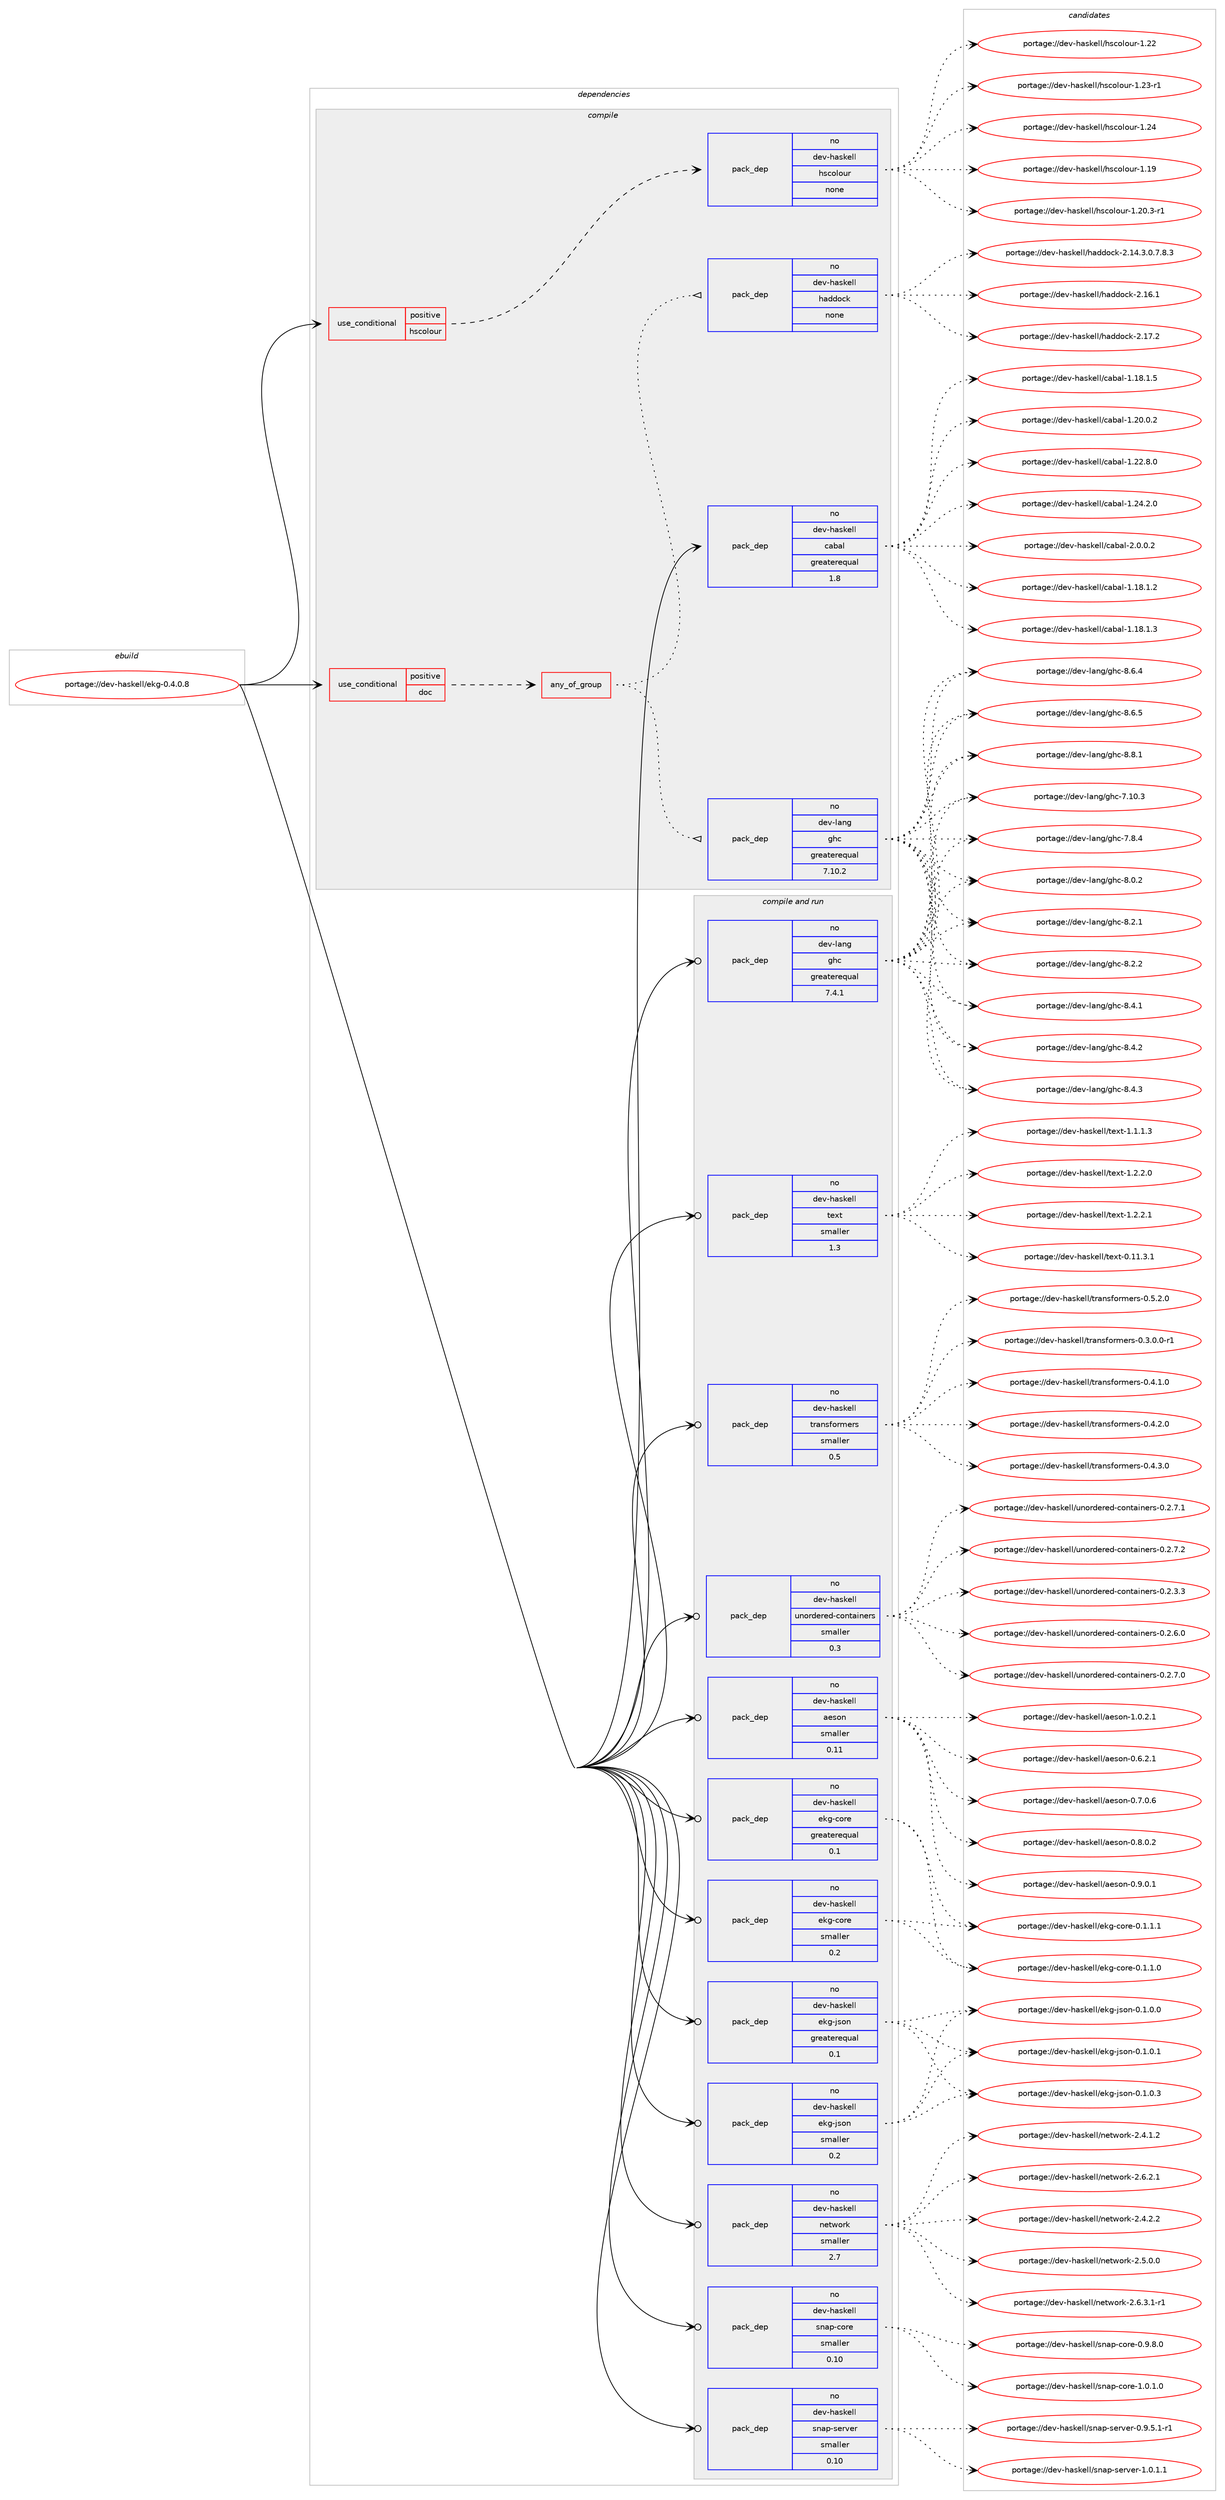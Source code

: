 digraph prolog {

# *************
# Graph options
# *************

newrank=true;
concentrate=true;
compound=true;
graph [rankdir=LR,fontname=Helvetica,fontsize=10,ranksep=1.5];#, ranksep=2.5, nodesep=0.2];
edge  [arrowhead=vee];
node  [fontname=Helvetica,fontsize=10];

# **********
# The ebuild
# **********

subgraph cluster_leftcol {
color=gray;
rank=same;
label=<<i>ebuild</i>>;
id [label="portage://dev-haskell/ekg-0.4.0.8", color=red, width=4, href="../dev-haskell/ekg-0.4.0.8.svg"];
}

# ****************
# The dependencies
# ****************

subgraph cluster_midcol {
color=gray;
label=<<i>dependencies</i>>;
subgraph cluster_compile {
fillcolor="#eeeeee";
style=filled;
label=<<i>compile</i>>;
subgraph cond15029 {
dependency67129 [label=<<TABLE BORDER="0" CELLBORDER="1" CELLSPACING="0" CELLPADDING="4"><TR><TD ROWSPAN="3" CELLPADDING="10">use_conditional</TD></TR><TR><TD>positive</TD></TR><TR><TD>doc</TD></TR></TABLE>>, shape=none, color=red];
subgraph any1630 {
dependency67130 [label=<<TABLE BORDER="0" CELLBORDER="1" CELLSPACING="0" CELLPADDING="4"><TR><TD CELLPADDING="10">any_of_group</TD></TR></TABLE>>, shape=none, color=red];subgraph pack50411 {
dependency67131 [label=<<TABLE BORDER="0" CELLBORDER="1" CELLSPACING="0" CELLPADDING="4" WIDTH="220"><TR><TD ROWSPAN="6" CELLPADDING="30">pack_dep</TD></TR><TR><TD WIDTH="110">no</TD></TR><TR><TD>dev-haskell</TD></TR><TR><TD>haddock</TD></TR><TR><TD>none</TD></TR><TR><TD></TD></TR></TABLE>>, shape=none, color=blue];
}
dependency67130:e -> dependency67131:w [weight=20,style="dotted",arrowhead="oinv"];
subgraph pack50412 {
dependency67132 [label=<<TABLE BORDER="0" CELLBORDER="1" CELLSPACING="0" CELLPADDING="4" WIDTH="220"><TR><TD ROWSPAN="6" CELLPADDING="30">pack_dep</TD></TR><TR><TD WIDTH="110">no</TD></TR><TR><TD>dev-lang</TD></TR><TR><TD>ghc</TD></TR><TR><TD>greaterequal</TD></TR><TR><TD>7.10.2</TD></TR></TABLE>>, shape=none, color=blue];
}
dependency67130:e -> dependency67132:w [weight=20,style="dotted",arrowhead="oinv"];
}
dependency67129:e -> dependency67130:w [weight=20,style="dashed",arrowhead="vee"];
}
id:e -> dependency67129:w [weight=20,style="solid",arrowhead="vee"];
subgraph cond15030 {
dependency67133 [label=<<TABLE BORDER="0" CELLBORDER="1" CELLSPACING="0" CELLPADDING="4"><TR><TD ROWSPAN="3" CELLPADDING="10">use_conditional</TD></TR><TR><TD>positive</TD></TR><TR><TD>hscolour</TD></TR></TABLE>>, shape=none, color=red];
subgraph pack50413 {
dependency67134 [label=<<TABLE BORDER="0" CELLBORDER="1" CELLSPACING="0" CELLPADDING="4" WIDTH="220"><TR><TD ROWSPAN="6" CELLPADDING="30">pack_dep</TD></TR><TR><TD WIDTH="110">no</TD></TR><TR><TD>dev-haskell</TD></TR><TR><TD>hscolour</TD></TR><TR><TD>none</TD></TR><TR><TD></TD></TR></TABLE>>, shape=none, color=blue];
}
dependency67133:e -> dependency67134:w [weight=20,style="dashed",arrowhead="vee"];
}
id:e -> dependency67133:w [weight=20,style="solid",arrowhead="vee"];
subgraph pack50414 {
dependency67135 [label=<<TABLE BORDER="0" CELLBORDER="1" CELLSPACING="0" CELLPADDING="4" WIDTH="220"><TR><TD ROWSPAN="6" CELLPADDING="30">pack_dep</TD></TR><TR><TD WIDTH="110">no</TD></TR><TR><TD>dev-haskell</TD></TR><TR><TD>cabal</TD></TR><TR><TD>greaterequal</TD></TR><TR><TD>1.8</TD></TR></TABLE>>, shape=none, color=blue];
}
id:e -> dependency67135:w [weight=20,style="solid",arrowhead="vee"];
}
subgraph cluster_compileandrun {
fillcolor="#eeeeee";
style=filled;
label=<<i>compile and run</i>>;
subgraph pack50415 {
dependency67136 [label=<<TABLE BORDER="0" CELLBORDER="1" CELLSPACING="0" CELLPADDING="4" WIDTH="220"><TR><TD ROWSPAN="6" CELLPADDING="30">pack_dep</TD></TR><TR><TD WIDTH="110">no</TD></TR><TR><TD>dev-haskell</TD></TR><TR><TD>aeson</TD></TR><TR><TD>smaller</TD></TR><TR><TD>0.11</TD></TR></TABLE>>, shape=none, color=blue];
}
id:e -> dependency67136:w [weight=20,style="solid",arrowhead="odotvee"];
subgraph pack50416 {
dependency67137 [label=<<TABLE BORDER="0" CELLBORDER="1" CELLSPACING="0" CELLPADDING="4" WIDTH="220"><TR><TD ROWSPAN="6" CELLPADDING="30">pack_dep</TD></TR><TR><TD WIDTH="110">no</TD></TR><TR><TD>dev-haskell</TD></TR><TR><TD>ekg-core</TD></TR><TR><TD>greaterequal</TD></TR><TR><TD>0.1</TD></TR></TABLE>>, shape=none, color=blue];
}
id:e -> dependency67137:w [weight=20,style="solid",arrowhead="odotvee"];
subgraph pack50417 {
dependency67138 [label=<<TABLE BORDER="0" CELLBORDER="1" CELLSPACING="0" CELLPADDING="4" WIDTH="220"><TR><TD ROWSPAN="6" CELLPADDING="30">pack_dep</TD></TR><TR><TD WIDTH="110">no</TD></TR><TR><TD>dev-haskell</TD></TR><TR><TD>ekg-core</TD></TR><TR><TD>smaller</TD></TR><TR><TD>0.2</TD></TR></TABLE>>, shape=none, color=blue];
}
id:e -> dependency67138:w [weight=20,style="solid",arrowhead="odotvee"];
subgraph pack50418 {
dependency67139 [label=<<TABLE BORDER="0" CELLBORDER="1" CELLSPACING="0" CELLPADDING="4" WIDTH="220"><TR><TD ROWSPAN="6" CELLPADDING="30">pack_dep</TD></TR><TR><TD WIDTH="110">no</TD></TR><TR><TD>dev-haskell</TD></TR><TR><TD>ekg-json</TD></TR><TR><TD>greaterequal</TD></TR><TR><TD>0.1</TD></TR></TABLE>>, shape=none, color=blue];
}
id:e -> dependency67139:w [weight=20,style="solid",arrowhead="odotvee"];
subgraph pack50419 {
dependency67140 [label=<<TABLE BORDER="0" CELLBORDER="1" CELLSPACING="0" CELLPADDING="4" WIDTH="220"><TR><TD ROWSPAN="6" CELLPADDING="30">pack_dep</TD></TR><TR><TD WIDTH="110">no</TD></TR><TR><TD>dev-haskell</TD></TR><TR><TD>ekg-json</TD></TR><TR><TD>smaller</TD></TR><TR><TD>0.2</TD></TR></TABLE>>, shape=none, color=blue];
}
id:e -> dependency67140:w [weight=20,style="solid",arrowhead="odotvee"];
subgraph pack50420 {
dependency67141 [label=<<TABLE BORDER="0" CELLBORDER="1" CELLSPACING="0" CELLPADDING="4" WIDTH="220"><TR><TD ROWSPAN="6" CELLPADDING="30">pack_dep</TD></TR><TR><TD WIDTH="110">no</TD></TR><TR><TD>dev-haskell</TD></TR><TR><TD>network</TD></TR><TR><TD>smaller</TD></TR><TR><TD>2.7</TD></TR></TABLE>>, shape=none, color=blue];
}
id:e -> dependency67141:w [weight=20,style="solid",arrowhead="odotvee"];
subgraph pack50421 {
dependency67142 [label=<<TABLE BORDER="0" CELLBORDER="1" CELLSPACING="0" CELLPADDING="4" WIDTH="220"><TR><TD ROWSPAN="6" CELLPADDING="30">pack_dep</TD></TR><TR><TD WIDTH="110">no</TD></TR><TR><TD>dev-haskell</TD></TR><TR><TD>snap-core</TD></TR><TR><TD>smaller</TD></TR><TR><TD>0.10</TD></TR></TABLE>>, shape=none, color=blue];
}
id:e -> dependency67142:w [weight=20,style="solid",arrowhead="odotvee"];
subgraph pack50422 {
dependency67143 [label=<<TABLE BORDER="0" CELLBORDER="1" CELLSPACING="0" CELLPADDING="4" WIDTH="220"><TR><TD ROWSPAN="6" CELLPADDING="30">pack_dep</TD></TR><TR><TD WIDTH="110">no</TD></TR><TR><TD>dev-haskell</TD></TR><TR><TD>snap-server</TD></TR><TR><TD>smaller</TD></TR><TR><TD>0.10</TD></TR></TABLE>>, shape=none, color=blue];
}
id:e -> dependency67143:w [weight=20,style="solid",arrowhead="odotvee"];
subgraph pack50423 {
dependency67144 [label=<<TABLE BORDER="0" CELLBORDER="1" CELLSPACING="0" CELLPADDING="4" WIDTH="220"><TR><TD ROWSPAN="6" CELLPADDING="30">pack_dep</TD></TR><TR><TD WIDTH="110">no</TD></TR><TR><TD>dev-haskell</TD></TR><TR><TD>text</TD></TR><TR><TD>smaller</TD></TR><TR><TD>1.3</TD></TR></TABLE>>, shape=none, color=blue];
}
id:e -> dependency67144:w [weight=20,style="solid",arrowhead="odotvee"];
subgraph pack50424 {
dependency67145 [label=<<TABLE BORDER="0" CELLBORDER="1" CELLSPACING="0" CELLPADDING="4" WIDTH="220"><TR><TD ROWSPAN="6" CELLPADDING="30">pack_dep</TD></TR><TR><TD WIDTH="110">no</TD></TR><TR><TD>dev-haskell</TD></TR><TR><TD>transformers</TD></TR><TR><TD>smaller</TD></TR><TR><TD>0.5</TD></TR></TABLE>>, shape=none, color=blue];
}
id:e -> dependency67145:w [weight=20,style="solid",arrowhead="odotvee"];
subgraph pack50425 {
dependency67146 [label=<<TABLE BORDER="0" CELLBORDER="1" CELLSPACING="0" CELLPADDING="4" WIDTH="220"><TR><TD ROWSPAN="6" CELLPADDING="30">pack_dep</TD></TR><TR><TD WIDTH="110">no</TD></TR><TR><TD>dev-haskell</TD></TR><TR><TD>unordered-containers</TD></TR><TR><TD>smaller</TD></TR><TR><TD>0.3</TD></TR></TABLE>>, shape=none, color=blue];
}
id:e -> dependency67146:w [weight=20,style="solid",arrowhead="odotvee"];
subgraph pack50426 {
dependency67147 [label=<<TABLE BORDER="0" CELLBORDER="1" CELLSPACING="0" CELLPADDING="4" WIDTH="220"><TR><TD ROWSPAN="6" CELLPADDING="30">pack_dep</TD></TR><TR><TD WIDTH="110">no</TD></TR><TR><TD>dev-lang</TD></TR><TR><TD>ghc</TD></TR><TR><TD>greaterequal</TD></TR><TR><TD>7.4.1</TD></TR></TABLE>>, shape=none, color=blue];
}
id:e -> dependency67147:w [weight=20,style="solid",arrowhead="odotvee"];
}
subgraph cluster_run {
fillcolor="#eeeeee";
style=filled;
label=<<i>run</i>>;
}
}

# **************
# The candidates
# **************

subgraph cluster_choices {
rank=same;
color=gray;
label=<<i>candidates</i>>;

subgraph choice50411 {
color=black;
nodesep=1;
choiceportage1001011184510497115107101108108471049710010011199107455046495246514648465546564651 [label="portage://dev-haskell/haddock-2.14.3.0.7.8.3", color=red, width=4,href="../dev-haskell/haddock-2.14.3.0.7.8.3.svg"];
choiceportage100101118451049711510710110810847104971001001119910745504649544649 [label="portage://dev-haskell/haddock-2.16.1", color=red, width=4,href="../dev-haskell/haddock-2.16.1.svg"];
choiceportage100101118451049711510710110810847104971001001119910745504649554650 [label="portage://dev-haskell/haddock-2.17.2", color=red, width=4,href="../dev-haskell/haddock-2.17.2.svg"];
dependency67131:e -> choiceportage1001011184510497115107101108108471049710010011199107455046495246514648465546564651:w [style=dotted,weight="100"];
dependency67131:e -> choiceportage100101118451049711510710110810847104971001001119910745504649544649:w [style=dotted,weight="100"];
dependency67131:e -> choiceportage100101118451049711510710110810847104971001001119910745504649554650:w [style=dotted,weight="100"];
}
subgraph choice50412 {
color=black;
nodesep=1;
choiceportage1001011184510897110103471031049945554649484651 [label="portage://dev-lang/ghc-7.10.3", color=red, width=4,href="../dev-lang/ghc-7.10.3.svg"];
choiceportage10010111845108971101034710310499455546564652 [label="portage://dev-lang/ghc-7.8.4", color=red, width=4,href="../dev-lang/ghc-7.8.4.svg"];
choiceportage10010111845108971101034710310499455646484650 [label="portage://dev-lang/ghc-8.0.2", color=red, width=4,href="../dev-lang/ghc-8.0.2.svg"];
choiceportage10010111845108971101034710310499455646504649 [label="portage://dev-lang/ghc-8.2.1", color=red, width=4,href="../dev-lang/ghc-8.2.1.svg"];
choiceportage10010111845108971101034710310499455646504650 [label="portage://dev-lang/ghc-8.2.2", color=red, width=4,href="../dev-lang/ghc-8.2.2.svg"];
choiceportage10010111845108971101034710310499455646524649 [label="portage://dev-lang/ghc-8.4.1", color=red, width=4,href="../dev-lang/ghc-8.4.1.svg"];
choiceportage10010111845108971101034710310499455646524650 [label="portage://dev-lang/ghc-8.4.2", color=red, width=4,href="../dev-lang/ghc-8.4.2.svg"];
choiceportage10010111845108971101034710310499455646524651 [label="portage://dev-lang/ghc-8.4.3", color=red, width=4,href="../dev-lang/ghc-8.4.3.svg"];
choiceportage10010111845108971101034710310499455646544652 [label="portage://dev-lang/ghc-8.6.4", color=red, width=4,href="../dev-lang/ghc-8.6.4.svg"];
choiceportage10010111845108971101034710310499455646544653 [label="portage://dev-lang/ghc-8.6.5", color=red, width=4,href="../dev-lang/ghc-8.6.5.svg"];
choiceportage10010111845108971101034710310499455646564649 [label="portage://dev-lang/ghc-8.8.1", color=red, width=4,href="../dev-lang/ghc-8.8.1.svg"];
dependency67132:e -> choiceportage1001011184510897110103471031049945554649484651:w [style=dotted,weight="100"];
dependency67132:e -> choiceportage10010111845108971101034710310499455546564652:w [style=dotted,weight="100"];
dependency67132:e -> choiceportage10010111845108971101034710310499455646484650:w [style=dotted,weight="100"];
dependency67132:e -> choiceportage10010111845108971101034710310499455646504649:w [style=dotted,weight="100"];
dependency67132:e -> choiceportage10010111845108971101034710310499455646504650:w [style=dotted,weight="100"];
dependency67132:e -> choiceportage10010111845108971101034710310499455646524649:w [style=dotted,weight="100"];
dependency67132:e -> choiceportage10010111845108971101034710310499455646524650:w [style=dotted,weight="100"];
dependency67132:e -> choiceportage10010111845108971101034710310499455646524651:w [style=dotted,weight="100"];
dependency67132:e -> choiceportage10010111845108971101034710310499455646544652:w [style=dotted,weight="100"];
dependency67132:e -> choiceportage10010111845108971101034710310499455646544653:w [style=dotted,weight="100"];
dependency67132:e -> choiceportage10010111845108971101034710310499455646564649:w [style=dotted,weight="100"];
}
subgraph choice50413 {
color=black;
nodesep=1;
choiceportage100101118451049711510710110810847104115991111081111171144549464957 [label="portage://dev-haskell/hscolour-1.19", color=red, width=4,href="../dev-haskell/hscolour-1.19.svg"];
choiceportage10010111845104971151071011081084710411599111108111117114454946504846514511449 [label="portage://dev-haskell/hscolour-1.20.3-r1", color=red, width=4,href="../dev-haskell/hscolour-1.20.3-r1.svg"];
choiceportage100101118451049711510710110810847104115991111081111171144549465050 [label="portage://dev-haskell/hscolour-1.22", color=red, width=4,href="../dev-haskell/hscolour-1.22.svg"];
choiceportage1001011184510497115107101108108471041159911110811111711445494650514511449 [label="portage://dev-haskell/hscolour-1.23-r1", color=red, width=4,href="../dev-haskell/hscolour-1.23-r1.svg"];
choiceportage100101118451049711510710110810847104115991111081111171144549465052 [label="portage://dev-haskell/hscolour-1.24", color=red, width=4,href="../dev-haskell/hscolour-1.24.svg"];
dependency67134:e -> choiceportage100101118451049711510710110810847104115991111081111171144549464957:w [style=dotted,weight="100"];
dependency67134:e -> choiceportage10010111845104971151071011081084710411599111108111117114454946504846514511449:w [style=dotted,weight="100"];
dependency67134:e -> choiceportage100101118451049711510710110810847104115991111081111171144549465050:w [style=dotted,weight="100"];
dependency67134:e -> choiceportage1001011184510497115107101108108471041159911110811111711445494650514511449:w [style=dotted,weight="100"];
dependency67134:e -> choiceportage100101118451049711510710110810847104115991111081111171144549465052:w [style=dotted,weight="100"];
}
subgraph choice50414 {
color=black;
nodesep=1;
choiceportage10010111845104971151071011081084799979897108454946495646494650 [label="portage://dev-haskell/cabal-1.18.1.2", color=red, width=4,href="../dev-haskell/cabal-1.18.1.2.svg"];
choiceportage10010111845104971151071011081084799979897108454946495646494651 [label="portage://dev-haskell/cabal-1.18.1.3", color=red, width=4,href="../dev-haskell/cabal-1.18.1.3.svg"];
choiceportage10010111845104971151071011081084799979897108454946495646494653 [label="portage://dev-haskell/cabal-1.18.1.5", color=red, width=4,href="../dev-haskell/cabal-1.18.1.5.svg"];
choiceportage10010111845104971151071011081084799979897108454946504846484650 [label="portage://dev-haskell/cabal-1.20.0.2", color=red, width=4,href="../dev-haskell/cabal-1.20.0.2.svg"];
choiceportage10010111845104971151071011081084799979897108454946505046564648 [label="portage://dev-haskell/cabal-1.22.8.0", color=red, width=4,href="../dev-haskell/cabal-1.22.8.0.svg"];
choiceportage10010111845104971151071011081084799979897108454946505246504648 [label="portage://dev-haskell/cabal-1.24.2.0", color=red, width=4,href="../dev-haskell/cabal-1.24.2.0.svg"];
choiceportage100101118451049711510710110810847999798971084550464846484650 [label="portage://dev-haskell/cabal-2.0.0.2", color=red, width=4,href="../dev-haskell/cabal-2.0.0.2.svg"];
dependency67135:e -> choiceportage10010111845104971151071011081084799979897108454946495646494650:w [style=dotted,weight="100"];
dependency67135:e -> choiceportage10010111845104971151071011081084799979897108454946495646494651:w [style=dotted,weight="100"];
dependency67135:e -> choiceportage10010111845104971151071011081084799979897108454946495646494653:w [style=dotted,weight="100"];
dependency67135:e -> choiceportage10010111845104971151071011081084799979897108454946504846484650:w [style=dotted,weight="100"];
dependency67135:e -> choiceportage10010111845104971151071011081084799979897108454946505046564648:w [style=dotted,weight="100"];
dependency67135:e -> choiceportage10010111845104971151071011081084799979897108454946505246504648:w [style=dotted,weight="100"];
dependency67135:e -> choiceportage100101118451049711510710110810847999798971084550464846484650:w [style=dotted,weight="100"];
}
subgraph choice50415 {
color=black;
nodesep=1;
choiceportage100101118451049711510710110810847971011151111104548465446504649 [label="portage://dev-haskell/aeson-0.6.2.1", color=red, width=4,href="../dev-haskell/aeson-0.6.2.1.svg"];
choiceportage100101118451049711510710110810847971011151111104548465546484654 [label="portage://dev-haskell/aeson-0.7.0.6", color=red, width=4,href="../dev-haskell/aeson-0.7.0.6.svg"];
choiceportage100101118451049711510710110810847971011151111104548465646484650 [label="portage://dev-haskell/aeson-0.8.0.2", color=red, width=4,href="../dev-haskell/aeson-0.8.0.2.svg"];
choiceportage100101118451049711510710110810847971011151111104548465746484649 [label="portage://dev-haskell/aeson-0.9.0.1", color=red, width=4,href="../dev-haskell/aeson-0.9.0.1.svg"];
choiceportage100101118451049711510710110810847971011151111104549464846504649 [label="portage://dev-haskell/aeson-1.0.2.1", color=red, width=4,href="../dev-haskell/aeson-1.0.2.1.svg"];
dependency67136:e -> choiceportage100101118451049711510710110810847971011151111104548465446504649:w [style=dotted,weight="100"];
dependency67136:e -> choiceportage100101118451049711510710110810847971011151111104548465546484654:w [style=dotted,weight="100"];
dependency67136:e -> choiceportage100101118451049711510710110810847971011151111104548465646484650:w [style=dotted,weight="100"];
dependency67136:e -> choiceportage100101118451049711510710110810847971011151111104548465746484649:w [style=dotted,weight="100"];
dependency67136:e -> choiceportage100101118451049711510710110810847971011151111104549464846504649:w [style=dotted,weight="100"];
}
subgraph choice50416 {
color=black;
nodesep=1;
choiceportage10010111845104971151071011081084710110710345991111141014548464946494648 [label="portage://dev-haskell/ekg-core-0.1.1.0", color=red, width=4,href="../dev-haskell/ekg-core-0.1.1.0.svg"];
choiceportage10010111845104971151071011081084710110710345991111141014548464946494649 [label="portage://dev-haskell/ekg-core-0.1.1.1", color=red, width=4,href="../dev-haskell/ekg-core-0.1.1.1.svg"];
dependency67137:e -> choiceportage10010111845104971151071011081084710110710345991111141014548464946494648:w [style=dotted,weight="100"];
dependency67137:e -> choiceportage10010111845104971151071011081084710110710345991111141014548464946494649:w [style=dotted,weight="100"];
}
subgraph choice50417 {
color=black;
nodesep=1;
choiceportage10010111845104971151071011081084710110710345991111141014548464946494648 [label="portage://dev-haskell/ekg-core-0.1.1.0", color=red, width=4,href="../dev-haskell/ekg-core-0.1.1.0.svg"];
choiceportage10010111845104971151071011081084710110710345991111141014548464946494649 [label="portage://dev-haskell/ekg-core-0.1.1.1", color=red, width=4,href="../dev-haskell/ekg-core-0.1.1.1.svg"];
dependency67138:e -> choiceportage10010111845104971151071011081084710110710345991111141014548464946494648:w [style=dotted,weight="100"];
dependency67138:e -> choiceportage10010111845104971151071011081084710110710345991111141014548464946494649:w [style=dotted,weight="100"];
}
subgraph choice50418 {
color=black;
nodesep=1;
choiceportage100101118451049711510710110810847101107103451061151111104548464946484648 [label="portage://dev-haskell/ekg-json-0.1.0.0", color=red, width=4,href="../dev-haskell/ekg-json-0.1.0.0.svg"];
choiceportage100101118451049711510710110810847101107103451061151111104548464946484649 [label="portage://dev-haskell/ekg-json-0.1.0.1", color=red, width=4,href="../dev-haskell/ekg-json-0.1.0.1.svg"];
choiceportage100101118451049711510710110810847101107103451061151111104548464946484651 [label="portage://dev-haskell/ekg-json-0.1.0.3", color=red, width=4,href="../dev-haskell/ekg-json-0.1.0.3.svg"];
dependency67139:e -> choiceportage100101118451049711510710110810847101107103451061151111104548464946484648:w [style=dotted,weight="100"];
dependency67139:e -> choiceportage100101118451049711510710110810847101107103451061151111104548464946484649:w [style=dotted,weight="100"];
dependency67139:e -> choiceportage100101118451049711510710110810847101107103451061151111104548464946484651:w [style=dotted,weight="100"];
}
subgraph choice50419 {
color=black;
nodesep=1;
choiceportage100101118451049711510710110810847101107103451061151111104548464946484648 [label="portage://dev-haskell/ekg-json-0.1.0.0", color=red, width=4,href="../dev-haskell/ekg-json-0.1.0.0.svg"];
choiceportage100101118451049711510710110810847101107103451061151111104548464946484649 [label="portage://dev-haskell/ekg-json-0.1.0.1", color=red, width=4,href="../dev-haskell/ekg-json-0.1.0.1.svg"];
choiceportage100101118451049711510710110810847101107103451061151111104548464946484651 [label="portage://dev-haskell/ekg-json-0.1.0.3", color=red, width=4,href="../dev-haskell/ekg-json-0.1.0.3.svg"];
dependency67140:e -> choiceportage100101118451049711510710110810847101107103451061151111104548464946484648:w [style=dotted,weight="100"];
dependency67140:e -> choiceportage100101118451049711510710110810847101107103451061151111104548464946484649:w [style=dotted,weight="100"];
dependency67140:e -> choiceportage100101118451049711510710110810847101107103451061151111104548464946484651:w [style=dotted,weight="100"];
}
subgraph choice50420 {
color=black;
nodesep=1;
choiceportage1001011184510497115107101108108471101011161191111141074550465246494650 [label="portage://dev-haskell/network-2.4.1.2", color=red, width=4,href="../dev-haskell/network-2.4.1.2.svg"];
choiceportage1001011184510497115107101108108471101011161191111141074550465246504650 [label="portage://dev-haskell/network-2.4.2.2", color=red, width=4,href="../dev-haskell/network-2.4.2.2.svg"];
choiceportage1001011184510497115107101108108471101011161191111141074550465346484648 [label="portage://dev-haskell/network-2.5.0.0", color=red, width=4,href="../dev-haskell/network-2.5.0.0.svg"];
choiceportage1001011184510497115107101108108471101011161191111141074550465446504649 [label="portage://dev-haskell/network-2.6.2.1", color=red, width=4,href="../dev-haskell/network-2.6.2.1.svg"];
choiceportage10010111845104971151071011081084711010111611911111410745504654465146494511449 [label="portage://dev-haskell/network-2.6.3.1-r1", color=red, width=4,href="../dev-haskell/network-2.6.3.1-r1.svg"];
dependency67141:e -> choiceportage1001011184510497115107101108108471101011161191111141074550465246494650:w [style=dotted,weight="100"];
dependency67141:e -> choiceportage1001011184510497115107101108108471101011161191111141074550465246504650:w [style=dotted,weight="100"];
dependency67141:e -> choiceportage1001011184510497115107101108108471101011161191111141074550465346484648:w [style=dotted,weight="100"];
dependency67141:e -> choiceportage1001011184510497115107101108108471101011161191111141074550465446504649:w [style=dotted,weight="100"];
dependency67141:e -> choiceportage10010111845104971151071011081084711010111611911111410745504654465146494511449:w [style=dotted,weight="100"];
}
subgraph choice50421 {
color=black;
nodesep=1;
choiceportage1001011184510497115107101108108471151109711245991111141014548465746564648 [label="portage://dev-haskell/snap-core-0.9.8.0", color=red, width=4,href="../dev-haskell/snap-core-0.9.8.0.svg"];
choiceportage1001011184510497115107101108108471151109711245991111141014549464846494648 [label="portage://dev-haskell/snap-core-1.0.1.0", color=red, width=4,href="../dev-haskell/snap-core-1.0.1.0.svg"];
dependency67142:e -> choiceportage1001011184510497115107101108108471151109711245991111141014548465746564648:w [style=dotted,weight="100"];
dependency67142:e -> choiceportage1001011184510497115107101108108471151109711245991111141014549464846494648:w [style=dotted,weight="100"];
}
subgraph choice50422 {
color=black;
nodesep=1;
choiceportage100101118451049711510710110810847115110971124511510111411810111445484657465346494511449 [label="portage://dev-haskell/snap-server-0.9.5.1-r1", color=red, width=4,href="../dev-haskell/snap-server-0.9.5.1-r1.svg"];
choiceportage10010111845104971151071011081084711511097112451151011141181011144549464846494649 [label="portage://dev-haskell/snap-server-1.0.1.1", color=red, width=4,href="../dev-haskell/snap-server-1.0.1.1.svg"];
dependency67143:e -> choiceportage100101118451049711510710110810847115110971124511510111411810111445484657465346494511449:w [style=dotted,weight="100"];
dependency67143:e -> choiceportage10010111845104971151071011081084711511097112451151011141181011144549464846494649:w [style=dotted,weight="100"];
}
subgraph choice50423 {
color=black;
nodesep=1;
choiceportage100101118451049711510710110810847116101120116454846494946514649 [label="portage://dev-haskell/text-0.11.3.1", color=red, width=4,href="../dev-haskell/text-0.11.3.1.svg"];
choiceportage1001011184510497115107101108108471161011201164549464946494651 [label="portage://dev-haskell/text-1.1.1.3", color=red, width=4,href="../dev-haskell/text-1.1.1.3.svg"];
choiceportage1001011184510497115107101108108471161011201164549465046504648 [label="portage://dev-haskell/text-1.2.2.0", color=red, width=4,href="../dev-haskell/text-1.2.2.0.svg"];
choiceportage1001011184510497115107101108108471161011201164549465046504649 [label="portage://dev-haskell/text-1.2.2.1", color=red, width=4,href="../dev-haskell/text-1.2.2.1.svg"];
dependency67144:e -> choiceportage100101118451049711510710110810847116101120116454846494946514649:w [style=dotted,weight="100"];
dependency67144:e -> choiceportage1001011184510497115107101108108471161011201164549464946494651:w [style=dotted,weight="100"];
dependency67144:e -> choiceportage1001011184510497115107101108108471161011201164549465046504648:w [style=dotted,weight="100"];
dependency67144:e -> choiceportage1001011184510497115107101108108471161011201164549465046504649:w [style=dotted,weight="100"];
}
subgraph choice50424 {
color=black;
nodesep=1;
choiceportage1001011184510497115107101108108471161149711011510211111410910111411545484651464846484511449 [label="portage://dev-haskell/transformers-0.3.0.0-r1", color=red, width=4,href="../dev-haskell/transformers-0.3.0.0-r1.svg"];
choiceportage100101118451049711510710110810847116114971101151021111141091011141154548465246494648 [label="portage://dev-haskell/transformers-0.4.1.0", color=red, width=4,href="../dev-haskell/transformers-0.4.1.0.svg"];
choiceportage100101118451049711510710110810847116114971101151021111141091011141154548465246504648 [label="portage://dev-haskell/transformers-0.4.2.0", color=red, width=4,href="../dev-haskell/transformers-0.4.2.0.svg"];
choiceportage100101118451049711510710110810847116114971101151021111141091011141154548465246514648 [label="portage://dev-haskell/transformers-0.4.3.0", color=red, width=4,href="../dev-haskell/transformers-0.4.3.0.svg"];
choiceportage100101118451049711510710110810847116114971101151021111141091011141154548465346504648 [label="portage://dev-haskell/transformers-0.5.2.0", color=red, width=4,href="../dev-haskell/transformers-0.5.2.0.svg"];
dependency67145:e -> choiceportage1001011184510497115107101108108471161149711011510211111410910111411545484651464846484511449:w [style=dotted,weight="100"];
dependency67145:e -> choiceportage100101118451049711510710110810847116114971101151021111141091011141154548465246494648:w [style=dotted,weight="100"];
dependency67145:e -> choiceportage100101118451049711510710110810847116114971101151021111141091011141154548465246504648:w [style=dotted,weight="100"];
dependency67145:e -> choiceportage100101118451049711510710110810847116114971101151021111141091011141154548465246514648:w [style=dotted,weight="100"];
dependency67145:e -> choiceportage100101118451049711510710110810847116114971101151021111141091011141154548465346504648:w [style=dotted,weight="100"];
}
subgraph choice50425 {
color=black;
nodesep=1;
choiceportage1001011184510497115107101108108471171101111141001011141011004599111110116971051101011141154548465046514651 [label="portage://dev-haskell/unordered-containers-0.2.3.3", color=red, width=4,href="../dev-haskell/unordered-containers-0.2.3.3.svg"];
choiceportage1001011184510497115107101108108471171101111141001011141011004599111110116971051101011141154548465046544648 [label="portage://dev-haskell/unordered-containers-0.2.6.0", color=red, width=4,href="../dev-haskell/unordered-containers-0.2.6.0.svg"];
choiceportage1001011184510497115107101108108471171101111141001011141011004599111110116971051101011141154548465046554648 [label="portage://dev-haskell/unordered-containers-0.2.7.0", color=red, width=4,href="../dev-haskell/unordered-containers-0.2.7.0.svg"];
choiceportage1001011184510497115107101108108471171101111141001011141011004599111110116971051101011141154548465046554649 [label="portage://dev-haskell/unordered-containers-0.2.7.1", color=red, width=4,href="../dev-haskell/unordered-containers-0.2.7.1.svg"];
choiceportage1001011184510497115107101108108471171101111141001011141011004599111110116971051101011141154548465046554650 [label="portage://dev-haskell/unordered-containers-0.2.7.2", color=red, width=4,href="../dev-haskell/unordered-containers-0.2.7.2.svg"];
dependency67146:e -> choiceportage1001011184510497115107101108108471171101111141001011141011004599111110116971051101011141154548465046514651:w [style=dotted,weight="100"];
dependency67146:e -> choiceportage1001011184510497115107101108108471171101111141001011141011004599111110116971051101011141154548465046544648:w [style=dotted,weight="100"];
dependency67146:e -> choiceportage1001011184510497115107101108108471171101111141001011141011004599111110116971051101011141154548465046554648:w [style=dotted,weight="100"];
dependency67146:e -> choiceportage1001011184510497115107101108108471171101111141001011141011004599111110116971051101011141154548465046554649:w [style=dotted,weight="100"];
dependency67146:e -> choiceportage1001011184510497115107101108108471171101111141001011141011004599111110116971051101011141154548465046554650:w [style=dotted,weight="100"];
}
subgraph choice50426 {
color=black;
nodesep=1;
choiceportage1001011184510897110103471031049945554649484651 [label="portage://dev-lang/ghc-7.10.3", color=red, width=4,href="../dev-lang/ghc-7.10.3.svg"];
choiceportage10010111845108971101034710310499455546564652 [label="portage://dev-lang/ghc-7.8.4", color=red, width=4,href="../dev-lang/ghc-7.8.4.svg"];
choiceportage10010111845108971101034710310499455646484650 [label="portage://dev-lang/ghc-8.0.2", color=red, width=4,href="../dev-lang/ghc-8.0.2.svg"];
choiceportage10010111845108971101034710310499455646504649 [label="portage://dev-lang/ghc-8.2.1", color=red, width=4,href="../dev-lang/ghc-8.2.1.svg"];
choiceportage10010111845108971101034710310499455646504650 [label="portage://dev-lang/ghc-8.2.2", color=red, width=4,href="../dev-lang/ghc-8.2.2.svg"];
choiceportage10010111845108971101034710310499455646524649 [label="portage://dev-lang/ghc-8.4.1", color=red, width=4,href="../dev-lang/ghc-8.4.1.svg"];
choiceportage10010111845108971101034710310499455646524650 [label="portage://dev-lang/ghc-8.4.2", color=red, width=4,href="../dev-lang/ghc-8.4.2.svg"];
choiceportage10010111845108971101034710310499455646524651 [label="portage://dev-lang/ghc-8.4.3", color=red, width=4,href="../dev-lang/ghc-8.4.3.svg"];
choiceportage10010111845108971101034710310499455646544652 [label="portage://dev-lang/ghc-8.6.4", color=red, width=4,href="../dev-lang/ghc-8.6.4.svg"];
choiceportage10010111845108971101034710310499455646544653 [label="portage://dev-lang/ghc-8.6.5", color=red, width=4,href="../dev-lang/ghc-8.6.5.svg"];
choiceportage10010111845108971101034710310499455646564649 [label="portage://dev-lang/ghc-8.8.1", color=red, width=4,href="../dev-lang/ghc-8.8.1.svg"];
dependency67147:e -> choiceportage1001011184510897110103471031049945554649484651:w [style=dotted,weight="100"];
dependency67147:e -> choiceportage10010111845108971101034710310499455546564652:w [style=dotted,weight="100"];
dependency67147:e -> choiceportage10010111845108971101034710310499455646484650:w [style=dotted,weight="100"];
dependency67147:e -> choiceportage10010111845108971101034710310499455646504649:w [style=dotted,weight="100"];
dependency67147:e -> choiceportage10010111845108971101034710310499455646504650:w [style=dotted,weight="100"];
dependency67147:e -> choiceportage10010111845108971101034710310499455646524649:w [style=dotted,weight="100"];
dependency67147:e -> choiceportage10010111845108971101034710310499455646524650:w [style=dotted,weight="100"];
dependency67147:e -> choiceportage10010111845108971101034710310499455646524651:w [style=dotted,weight="100"];
dependency67147:e -> choiceportage10010111845108971101034710310499455646544652:w [style=dotted,weight="100"];
dependency67147:e -> choiceportage10010111845108971101034710310499455646544653:w [style=dotted,weight="100"];
dependency67147:e -> choiceportage10010111845108971101034710310499455646564649:w [style=dotted,weight="100"];
}
}

}
